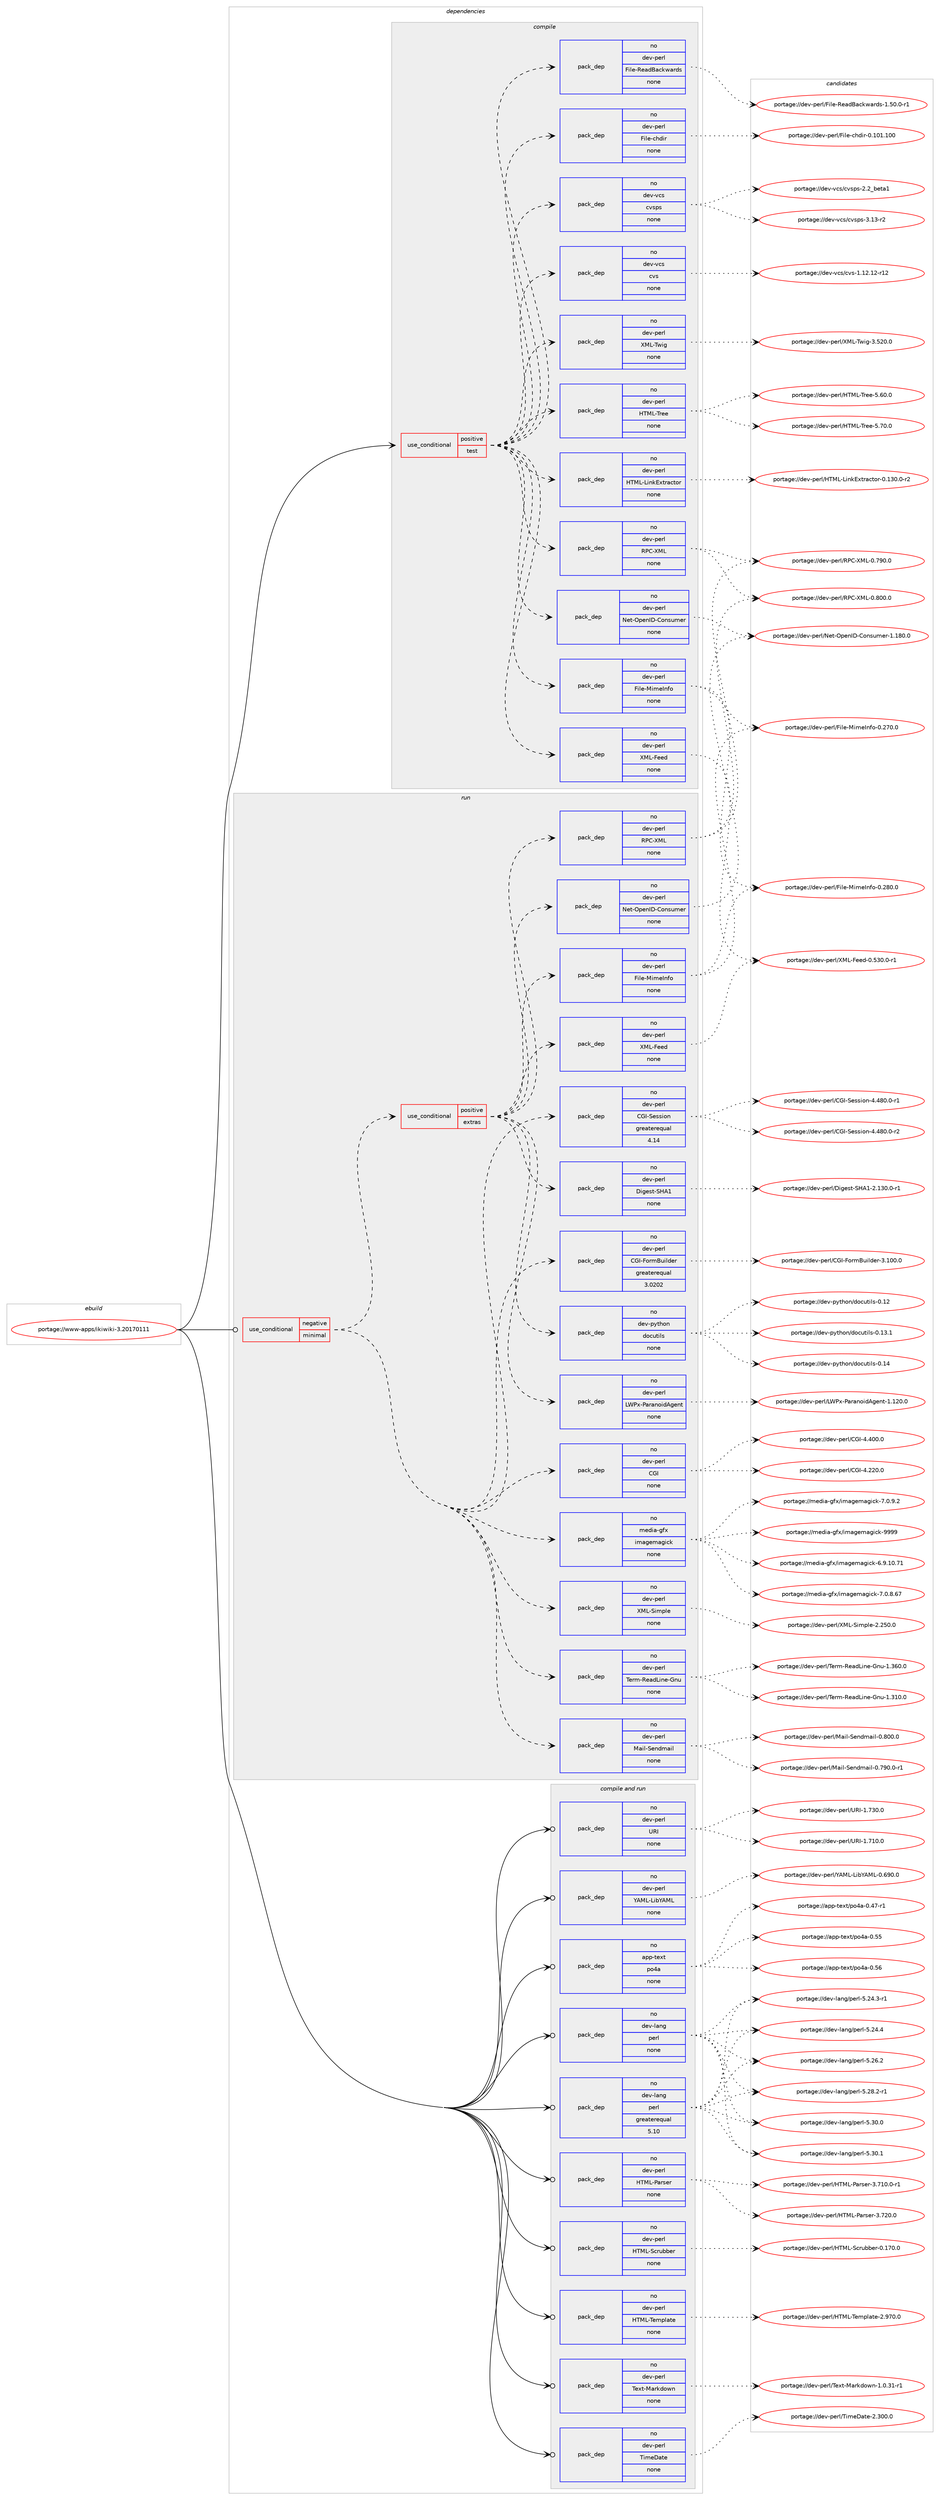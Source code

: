 digraph prolog {

# *************
# Graph options
# *************

newrank=true;
concentrate=true;
compound=true;
graph [rankdir=LR,fontname=Helvetica,fontsize=10,ranksep=1.5];#, ranksep=2.5, nodesep=0.2];
edge  [arrowhead=vee];
node  [fontname=Helvetica,fontsize=10];

# **********
# The ebuild
# **********

subgraph cluster_leftcol {
color=gray;
rank=same;
label=<<i>ebuild</i>>;
id [label="portage://www-apps/ikiwiki-3.20170111", color=red, width=4, href="../www-apps/ikiwiki-3.20170111.svg"];
}

# ****************
# The dependencies
# ****************

subgraph cluster_midcol {
color=gray;
label=<<i>dependencies</i>>;
subgraph cluster_compile {
fillcolor="#eeeeee";
style=filled;
label=<<i>compile</i>>;
subgraph cond105340 {
dependency437653 [label=<<TABLE BORDER="0" CELLBORDER="1" CELLSPACING="0" CELLPADDING="4"><TR><TD ROWSPAN="3" CELLPADDING="10">use_conditional</TD></TR><TR><TD>positive</TD></TR><TR><TD>test</TD></TR></TABLE>>, shape=none, color=red];
subgraph pack324541 {
dependency437654 [label=<<TABLE BORDER="0" CELLBORDER="1" CELLSPACING="0" CELLPADDING="4" WIDTH="220"><TR><TD ROWSPAN="6" CELLPADDING="30">pack_dep</TD></TR><TR><TD WIDTH="110">no</TD></TR><TR><TD>dev-perl</TD></TR><TR><TD>File-chdir</TD></TR><TR><TD>none</TD></TR><TR><TD></TD></TR></TABLE>>, shape=none, color=blue];
}
dependency437653:e -> dependency437654:w [weight=20,style="dashed",arrowhead="vee"];
subgraph pack324542 {
dependency437655 [label=<<TABLE BORDER="0" CELLBORDER="1" CELLSPACING="0" CELLPADDING="4" WIDTH="220"><TR><TD ROWSPAN="6" CELLPADDING="30">pack_dep</TD></TR><TR><TD WIDTH="110">no</TD></TR><TR><TD>dev-perl</TD></TR><TR><TD>File-ReadBackwards</TD></TR><TR><TD>none</TD></TR><TR><TD></TD></TR></TABLE>>, shape=none, color=blue];
}
dependency437653:e -> dependency437655:w [weight=20,style="dashed",arrowhead="vee"];
subgraph pack324543 {
dependency437656 [label=<<TABLE BORDER="0" CELLBORDER="1" CELLSPACING="0" CELLPADDING="4" WIDTH="220"><TR><TD ROWSPAN="6" CELLPADDING="30">pack_dep</TD></TR><TR><TD WIDTH="110">no</TD></TR><TR><TD>dev-perl</TD></TR><TR><TD>File-MimeInfo</TD></TR><TR><TD>none</TD></TR><TR><TD></TD></TR></TABLE>>, shape=none, color=blue];
}
dependency437653:e -> dependency437656:w [weight=20,style="dashed",arrowhead="vee"];
subgraph pack324544 {
dependency437657 [label=<<TABLE BORDER="0" CELLBORDER="1" CELLSPACING="0" CELLPADDING="4" WIDTH="220"><TR><TD ROWSPAN="6" CELLPADDING="30">pack_dep</TD></TR><TR><TD WIDTH="110">no</TD></TR><TR><TD>dev-perl</TD></TR><TR><TD>HTML-LinkExtractor</TD></TR><TR><TD>none</TD></TR><TR><TD></TD></TR></TABLE>>, shape=none, color=blue];
}
dependency437653:e -> dependency437657:w [weight=20,style="dashed",arrowhead="vee"];
subgraph pack324545 {
dependency437658 [label=<<TABLE BORDER="0" CELLBORDER="1" CELLSPACING="0" CELLPADDING="4" WIDTH="220"><TR><TD ROWSPAN="6" CELLPADDING="30">pack_dep</TD></TR><TR><TD WIDTH="110">no</TD></TR><TR><TD>dev-perl</TD></TR><TR><TD>HTML-Tree</TD></TR><TR><TD>none</TD></TR><TR><TD></TD></TR></TABLE>>, shape=none, color=blue];
}
dependency437653:e -> dependency437658:w [weight=20,style="dashed",arrowhead="vee"];
subgraph pack324546 {
dependency437659 [label=<<TABLE BORDER="0" CELLBORDER="1" CELLSPACING="0" CELLPADDING="4" WIDTH="220"><TR><TD ROWSPAN="6" CELLPADDING="30">pack_dep</TD></TR><TR><TD WIDTH="110">no</TD></TR><TR><TD>dev-perl</TD></TR><TR><TD>Net-OpenID-Consumer</TD></TR><TR><TD>none</TD></TR><TR><TD></TD></TR></TABLE>>, shape=none, color=blue];
}
dependency437653:e -> dependency437659:w [weight=20,style="dashed",arrowhead="vee"];
subgraph pack324547 {
dependency437660 [label=<<TABLE BORDER="0" CELLBORDER="1" CELLSPACING="0" CELLPADDING="4" WIDTH="220"><TR><TD ROWSPAN="6" CELLPADDING="30">pack_dep</TD></TR><TR><TD WIDTH="110">no</TD></TR><TR><TD>dev-perl</TD></TR><TR><TD>RPC-XML</TD></TR><TR><TD>none</TD></TR><TR><TD></TD></TR></TABLE>>, shape=none, color=blue];
}
dependency437653:e -> dependency437660:w [weight=20,style="dashed",arrowhead="vee"];
subgraph pack324548 {
dependency437661 [label=<<TABLE BORDER="0" CELLBORDER="1" CELLSPACING="0" CELLPADDING="4" WIDTH="220"><TR><TD ROWSPAN="6" CELLPADDING="30">pack_dep</TD></TR><TR><TD WIDTH="110">no</TD></TR><TR><TD>dev-perl</TD></TR><TR><TD>XML-Feed</TD></TR><TR><TD>none</TD></TR><TR><TD></TD></TR></TABLE>>, shape=none, color=blue];
}
dependency437653:e -> dependency437661:w [weight=20,style="dashed",arrowhead="vee"];
subgraph pack324549 {
dependency437662 [label=<<TABLE BORDER="0" CELLBORDER="1" CELLSPACING="0" CELLPADDING="4" WIDTH="220"><TR><TD ROWSPAN="6" CELLPADDING="30">pack_dep</TD></TR><TR><TD WIDTH="110">no</TD></TR><TR><TD>dev-perl</TD></TR><TR><TD>XML-Twig</TD></TR><TR><TD>none</TD></TR><TR><TD></TD></TR></TABLE>>, shape=none, color=blue];
}
dependency437653:e -> dependency437662:w [weight=20,style="dashed",arrowhead="vee"];
subgraph pack324550 {
dependency437663 [label=<<TABLE BORDER="0" CELLBORDER="1" CELLSPACING="0" CELLPADDING="4" WIDTH="220"><TR><TD ROWSPAN="6" CELLPADDING="30">pack_dep</TD></TR><TR><TD WIDTH="110">no</TD></TR><TR><TD>dev-vcs</TD></TR><TR><TD>cvs</TD></TR><TR><TD>none</TD></TR><TR><TD></TD></TR></TABLE>>, shape=none, color=blue];
}
dependency437653:e -> dependency437663:w [weight=20,style="dashed",arrowhead="vee"];
subgraph pack324551 {
dependency437664 [label=<<TABLE BORDER="0" CELLBORDER="1" CELLSPACING="0" CELLPADDING="4" WIDTH="220"><TR><TD ROWSPAN="6" CELLPADDING="30">pack_dep</TD></TR><TR><TD WIDTH="110">no</TD></TR><TR><TD>dev-vcs</TD></TR><TR><TD>cvsps</TD></TR><TR><TD>none</TD></TR><TR><TD></TD></TR></TABLE>>, shape=none, color=blue];
}
dependency437653:e -> dependency437664:w [weight=20,style="dashed",arrowhead="vee"];
}
id:e -> dependency437653:w [weight=20,style="solid",arrowhead="vee"];
}
subgraph cluster_compileandrun {
fillcolor="#eeeeee";
style=filled;
label=<<i>compile and run</i>>;
subgraph pack324552 {
dependency437665 [label=<<TABLE BORDER="0" CELLBORDER="1" CELLSPACING="0" CELLPADDING="4" WIDTH="220"><TR><TD ROWSPAN="6" CELLPADDING="30">pack_dep</TD></TR><TR><TD WIDTH="110">no</TD></TR><TR><TD>app-text</TD></TR><TR><TD>po4a</TD></TR><TR><TD>none</TD></TR><TR><TD></TD></TR></TABLE>>, shape=none, color=blue];
}
id:e -> dependency437665:w [weight=20,style="solid",arrowhead="odotvee"];
subgraph pack324553 {
dependency437666 [label=<<TABLE BORDER="0" CELLBORDER="1" CELLSPACING="0" CELLPADDING="4" WIDTH="220"><TR><TD ROWSPAN="6" CELLPADDING="30">pack_dep</TD></TR><TR><TD WIDTH="110">no</TD></TR><TR><TD>dev-lang</TD></TR><TR><TD>perl</TD></TR><TR><TD>greaterequal</TD></TR><TR><TD>5.10</TD></TR></TABLE>>, shape=none, color=blue];
}
id:e -> dependency437666:w [weight=20,style="solid",arrowhead="odotvee"];
subgraph pack324554 {
dependency437667 [label=<<TABLE BORDER="0" CELLBORDER="1" CELLSPACING="0" CELLPADDING="4" WIDTH="220"><TR><TD ROWSPAN="6" CELLPADDING="30">pack_dep</TD></TR><TR><TD WIDTH="110">no</TD></TR><TR><TD>dev-lang</TD></TR><TR><TD>perl</TD></TR><TR><TD>none</TD></TR><TR><TD></TD></TR></TABLE>>, shape=none, color=blue];
}
id:e -> dependency437667:w [weight=20,style="solid",arrowhead="odotvee"];
subgraph pack324555 {
dependency437668 [label=<<TABLE BORDER="0" CELLBORDER="1" CELLSPACING="0" CELLPADDING="4" WIDTH="220"><TR><TD ROWSPAN="6" CELLPADDING="30">pack_dep</TD></TR><TR><TD WIDTH="110">no</TD></TR><TR><TD>dev-perl</TD></TR><TR><TD>HTML-Parser</TD></TR><TR><TD>none</TD></TR><TR><TD></TD></TR></TABLE>>, shape=none, color=blue];
}
id:e -> dependency437668:w [weight=20,style="solid",arrowhead="odotvee"];
subgraph pack324556 {
dependency437669 [label=<<TABLE BORDER="0" CELLBORDER="1" CELLSPACING="0" CELLPADDING="4" WIDTH="220"><TR><TD ROWSPAN="6" CELLPADDING="30">pack_dep</TD></TR><TR><TD WIDTH="110">no</TD></TR><TR><TD>dev-perl</TD></TR><TR><TD>HTML-Scrubber</TD></TR><TR><TD>none</TD></TR><TR><TD></TD></TR></TABLE>>, shape=none, color=blue];
}
id:e -> dependency437669:w [weight=20,style="solid",arrowhead="odotvee"];
subgraph pack324557 {
dependency437670 [label=<<TABLE BORDER="0" CELLBORDER="1" CELLSPACING="0" CELLPADDING="4" WIDTH="220"><TR><TD ROWSPAN="6" CELLPADDING="30">pack_dep</TD></TR><TR><TD WIDTH="110">no</TD></TR><TR><TD>dev-perl</TD></TR><TR><TD>HTML-Template</TD></TR><TR><TD>none</TD></TR><TR><TD></TD></TR></TABLE>>, shape=none, color=blue];
}
id:e -> dependency437670:w [weight=20,style="solid",arrowhead="odotvee"];
subgraph pack324558 {
dependency437671 [label=<<TABLE BORDER="0" CELLBORDER="1" CELLSPACING="0" CELLPADDING="4" WIDTH="220"><TR><TD ROWSPAN="6" CELLPADDING="30">pack_dep</TD></TR><TR><TD WIDTH="110">no</TD></TR><TR><TD>dev-perl</TD></TR><TR><TD>Text-Markdown</TD></TR><TR><TD>none</TD></TR><TR><TD></TD></TR></TABLE>>, shape=none, color=blue];
}
id:e -> dependency437671:w [weight=20,style="solid",arrowhead="odotvee"];
subgraph pack324559 {
dependency437672 [label=<<TABLE BORDER="0" CELLBORDER="1" CELLSPACING="0" CELLPADDING="4" WIDTH="220"><TR><TD ROWSPAN="6" CELLPADDING="30">pack_dep</TD></TR><TR><TD WIDTH="110">no</TD></TR><TR><TD>dev-perl</TD></TR><TR><TD>TimeDate</TD></TR><TR><TD>none</TD></TR><TR><TD></TD></TR></TABLE>>, shape=none, color=blue];
}
id:e -> dependency437672:w [weight=20,style="solid",arrowhead="odotvee"];
subgraph pack324560 {
dependency437673 [label=<<TABLE BORDER="0" CELLBORDER="1" CELLSPACING="0" CELLPADDING="4" WIDTH="220"><TR><TD ROWSPAN="6" CELLPADDING="30">pack_dep</TD></TR><TR><TD WIDTH="110">no</TD></TR><TR><TD>dev-perl</TD></TR><TR><TD>URI</TD></TR><TR><TD>none</TD></TR><TR><TD></TD></TR></TABLE>>, shape=none, color=blue];
}
id:e -> dependency437673:w [weight=20,style="solid",arrowhead="odotvee"];
subgraph pack324561 {
dependency437674 [label=<<TABLE BORDER="0" CELLBORDER="1" CELLSPACING="0" CELLPADDING="4" WIDTH="220"><TR><TD ROWSPAN="6" CELLPADDING="30">pack_dep</TD></TR><TR><TD WIDTH="110">no</TD></TR><TR><TD>dev-perl</TD></TR><TR><TD>YAML-LibYAML</TD></TR><TR><TD>none</TD></TR><TR><TD></TD></TR></TABLE>>, shape=none, color=blue];
}
id:e -> dependency437674:w [weight=20,style="solid",arrowhead="odotvee"];
}
subgraph cluster_run {
fillcolor="#eeeeee";
style=filled;
label=<<i>run</i>>;
subgraph cond105341 {
dependency437675 [label=<<TABLE BORDER="0" CELLBORDER="1" CELLSPACING="0" CELLPADDING="4"><TR><TD ROWSPAN="3" CELLPADDING="10">use_conditional</TD></TR><TR><TD>negative</TD></TR><TR><TD>minimal</TD></TR></TABLE>>, shape=none, color=red];
subgraph pack324562 {
dependency437676 [label=<<TABLE BORDER="0" CELLBORDER="1" CELLSPACING="0" CELLPADDING="4" WIDTH="220"><TR><TD ROWSPAN="6" CELLPADDING="30">pack_dep</TD></TR><TR><TD WIDTH="110">no</TD></TR><TR><TD>dev-perl</TD></TR><TR><TD>CGI</TD></TR><TR><TD>none</TD></TR><TR><TD></TD></TR></TABLE>>, shape=none, color=blue];
}
dependency437675:e -> dependency437676:w [weight=20,style="dashed",arrowhead="vee"];
subgraph pack324563 {
dependency437677 [label=<<TABLE BORDER="0" CELLBORDER="1" CELLSPACING="0" CELLPADDING="4" WIDTH="220"><TR><TD ROWSPAN="6" CELLPADDING="30">pack_dep</TD></TR><TR><TD WIDTH="110">no</TD></TR><TR><TD>dev-perl</TD></TR><TR><TD>CGI-FormBuilder</TD></TR><TR><TD>greaterequal</TD></TR><TR><TD>3.0202</TD></TR></TABLE>>, shape=none, color=blue];
}
dependency437675:e -> dependency437677:w [weight=20,style="dashed",arrowhead="vee"];
subgraph pack324564 {
dependency437678 [label=<<TABLE BORDER="0" CELLBORDER="1" CELLSPACING="0" CELLPADDING="4" WIDTH="220"><TR><TD ROWSPAN="6" CELLPADDING="30">pack_dep</TD></TR><TR><TD WIDTH="110">no</TD></TR><TR><TD>dev-perl</TD></TR><TR><TD>CGI-Session</TD></TR><TR><TD>greaterequal</TD></TR><TR><TD>4.14</TD></TR></TABLE>>, shape=none, color=blue];
}
dependency437675:e -> dependency437678:w [weight=20,style="dashed",arrowhead="vee"];
subgraph pack324565 {
dependency437679 [label=<<TABLE BORDER="0" CELLBORDER="1" CELLSPACING="0" CELLPADDING="4" WIDTH="220"><TR><TD ROWSPAN="6" CELLPADDING="30">pack_dep</TD></TR><TR><TD WIDTH="110">no</TD></TR><TR><TD>dev-perl</TD></TR><TR><TD>Mail-Sendmail</TD></TR><TR><TD>none</TD></TR><TR><TD></TD></TR></TABLE>>, shape=none, color=blue];
}
dependency437675:e -> dependency437679:w [weight=20,style="dashed",arrowhead="vee"];
subgraph pack324566 {
dependency437680 [label=<<TABLE BORDER="0" CELLBORDER="1" CELLSPACING="0" CELLPADDING="4" WIDTH="220"><TR><TD ROWSPAN="6" CELLPADDING="30">pack_dep</TD></TR><TR><TD WIDTH="110">no</TD></TR><TR><TD>dev-perl</TD></TR><TR><TD>Term-ReadLine-Gnu</TD></TR><TR><TD>none</TD></TR><TR><TD></TD></TR></TABLE>>, shape=none, color=blue];
}
dependency437675:e -> dependency437680:w [weight=20,style="dashed",arrowhead="vee"];
subgraph pack324567 {
dependency437681 [label=<<TABLE BORDER="0" CELLBORDER="1" CELLSPACING="0" CELLPADDING="4" WIDTH="220"><TR><TD ROWSPAN="6" CELLPADDING="30">pack_dep</TD></TR><TR><TD WIDTH="110">no</TD></TR><TR><TD>dev-perl</TD></TR><TR><TD>XML-Simple</TD></TR><TR><TD>none</TD></TR><TR><TD></TD></TR></TABLE>>, shape=none, color=blue];
}
dependency437675:e -> dependency437681:w [weight=20,style="dashed",arrowhead="vee"];
subgraph pack324568 {
dependency437682 [label=<<TABLE BORDER="0" CELLBORDER="1" CELLSPACING="0" CELLPADDING="4" WIDTH="220"><TR><TD ROWSPAN="6" CELLPADDING="30">pack_dep</TD></TR><TR><TD WIDTH="110">no</TD></TR><TR><TD>media-gfx</TD></TR><TR><TD>imagemagick</TD></TR><TR><TD>none</TD></TR><TR><TD></TD></TR></TABLE>>, shape=none, color=blue];
}
dependency437675:e -> dependency437682:w [weight=20,style="dashed",arrowhead="vee"];
subgraph cond105342 {
dependency437683 [label=<<TABLE BORDER="0" CELLBORDER="1" CELLSPACING="0" CELLPADDING="4"><TR><TD ROWSPAN="3" CELLPADDING="10">use_conditional</TD></TR><TR><TD>positive</TD></TR><TR><TD>extras</TD></TR></TABLE>>, shape=none, color=red];
subgraph pack324569 {
dependency437684 [label=<<TABLE BORDER="0" CELLBORDER="1" CELLSPACING="0" CELLPADDING="4" WIDTH="220"><TR><TD ROWSPAN="6" CELLPADDING="30">pack_dep</TD></TR><TR><TD WIDTH="110">no</TD></TR><TR><TD>dev-python</TD></TR><TR><TD>docutils</TD></TR><TR><TD>none</TD></TR><TR><TD></TD></TR></TABLE>>, shape=none, color=blue];
}
dependency437683:e -> dependency437684:w [weight=20,style="dashed",arrowhead="vee"];
subgraph pack324570 {
dependency437685 [label=<<TABLE BORDER="0" CELLBORDER="1" CELLSPACING="0" CELLPADDING="4" WIDTH="220"><TR><TD ROWSPAN="6" CELLPADDING="30">pack_dep</TD></TR><TR><TD WIDTH="110">no</TD></TR><TR><TD>dev-perl</TD></TR><TR><TD>Digest-SHA1</TD></TR><TR><TD>none</TD></TR><TR><TD></TD></TR></TABLE>>, shape=none, color=blue];
}
dependency437683:e -> dependency437685:w [weight=20,style="dashed",arrowhead="vee"];
subgraph pack324571 {
dependency437686 [label=<<TABLE BORDER="0" CELLBORDER="1" CELLSPACING="0" CELLPADDING="4" WIDTH="220"><TR><TD ROWSPAN="6" CELLPADDING="30">pack_dep</TD></TR><TR><TD WIDTH="110">no</TD></TR><TR><TD>dev-perl</TD></TR><TR><TD>File-MimeInfo</TD></TR><TR><TD>none</TD></TR><TR><TD></TD></TR></TABLE>>, shape=none, color=blue];
}
dependency437683:e -> dependency437686:w [weight=20,style="dashed",arrowhead="vee"];
subgraph pack324572 {
dependency437687 [label=<<TABLE BORDER="0" CELLBORDER="1" CELLSPACING="0" CELLPADDING="4" WIDTH="220"><TR><TD ROWSPAN="6" CELLPADDING="30">pack_dep</TD></TR><TR><TD WIDTH="110">no</TD></TR><TR><TD>dev-perl</TD></TR><TR><TD>RPC-XML</TD></TR><TR><TD>none</TD></TR><TR><TD></TD></TR></TABLE>>, shape=none, color=blue];
}
dependency437683:e -> dependency437687:w [weight=20,style="dashed",arrowhead="vee"];
subgraph pack324573 {
dependency437688 [label=<<TABLE BORDER="0" CELLBORDER="1" CELLSPACING="0" CELLPADDING="4" WIDTH="220"><TR><TD ROWSPAN="6" CELLPADDING="30">pack_dep</TD></TR><TR><TD WIDTH="110">no</TD></TR><TR><TD>dev-perl</TD></TR><TR><TD>XML-Feed</TD></TR><TR><TD>none</TD></TR><TR><TD></TD></TR></TABLE>>, shape=none, color=blue];
}
dependency437683:e -> dependency437688:w [weight=20,style="dashed",arrowhead="vee"];
subgraph pack324574 {
dependency437689 [label=<<TABLE BORDER="0" CELLBORDER="1" CELLSPACING="0" CELLPADDING="4" WIDTH="220"><TR><TD ROWSPAN="6" CELLPADDING="30">pack_dep</TD></TR><TR><TD WIDTH="110">no</TD></TR><TR><TD>dev-perl</TD></TR><TR><TD>LWPx-ParanoidAgent</TD></TR><TR><TD>none</TD></TR><TR><TD></TD></TR></TABLE>>, shape=none, color=blue];
}
dependency437683:e -> dependency437689:w [weight=20,style="dashed",arrowhead="vee"];
subgraph pack324575 {
dependency437690 [label=<<TABLE BORDER="0" CELLBORDER="1" CELLSPACING="0" CELLPADDING="4" WIDTH="220"><TR><TD ROWSPAN="6" CELLPADDING="30">pack_dep</TD></TR><TR><TD WIDTH="110">no</TD></TR><TR><TD>dev-perl</TD></TR><TR><TD>Net-OpenID-Consumer</TD></TR><TR><TD>none</TD></TR><TR><TD></TD></TR></TABLE>>, shape=none, color=blue];
}
dependency437683:e -> dependency437690:w [weight=20,style="dashed",arrowhead="vee"];
}
dependency437675:e -> dependency437683:w [weight=20,style="dashed",arrowhead="vee"];
}
id:e -> dependency437675:w [weight=20,style="solid",arrowhead="odot"];
}
}

# **************
# The candidates
# **************

subgraph cluster_choices {
rank=same;
color=gray;
label=<<i>candidates</i>>;

subgraph choice324541 {
color=black;
nodesep=1;
choiceportage100101118451121011141084770105108101459910410010511445484649484946494848 [label="portage://dev-perl/File-chdir-0.101.100", color=red, width=4,href="../dev-perl/File-chdir-0.101.100.svg"];
dependency437654:e -> choiceportage100101118451121011141084770105108101459910410010511445484649484946494848:w [style=dotted,weight="100"];
}
subgraph choice324542 {
color=black;
nodesep=1;
choiceportage10010111845112101114108477010510810145821019710066979910711997114100115454946534846484511449 [label="portage://dev-perl/File-ReadBackwards-1.50.0-r1", color=red, width=4,href="../dev-perl/File-ReadBackwards-1.50.0-r1.svg"];
dependency437655:e -> choiceportage10010111845112101114108477010510810145821019710066979910711997114100115454946534846484511449:w [style=dotted,weight="100"];
}
subgraph choice324543 {
color=black;
nodesep=1;
choiceportage1001011184511210111410847701051081014577105109101731101021114548465055484648 [label="portage://dev-perl/File-MimeInfo-0.270.0", color=red, width=4,href="../dev-perl/File-MimeInfo-0.270.0.svg"];
choiceportage1001011184511210111410847701051081014577105109101731101021114548465056484648 [label="portage://dev-perl/File-MimeInfo-0.280.0", color=red, width=4,href="../dev-perl/File-MimeInfo-0.280.0.svg"];
dependency437656:e -> choiceportage1001011184511210111410847701051081014577105109101731101021114548465055484648:w [style=dotted,weight="100"];
dependency437656:e -> choiceportage1001011184511210111410847701051081014577105109101731101021114548465056484648:w [style=dotted,weight="100"];
}
subgraph choice324544 {
color=black;
nodesep=1;
choiceportage100101118451121011141084772847776457610511010769120116114979911611111445484649514846484511450 [label="portage://dev-perl/HTML-LinkExtractor-0.130.0-r2", color=red, width=4,href="../dev-perl/HTML-LinkExtractor-0.130.0-r2.svg"];
dependency437657:e -> choiceportage100101118451121011141084772847776457610511010769120116114979911611111445484649514846484511450:w [style=dotted,weight="100"];
}
subgraph choice324545 {
color=black;
nodesep=1;
choiceportage100101118451121011141084772847776458411410110145534654484648 [label="portage://dev-perl/HTML-Tree-5.60.0", color=red, width=4,href="../dev-perl/HTML-Tree-5.60.0.svg"];
choiceportage100101118451121011141084772847776458411410110145534655484648 [label="portage://dev-perl/HTML-Tree-5.70.0", color=red, width=4,href="../dev-perl/HTML-Tree-5.70.0.svg"];
dependency437658:e -> choiceportage100101118451121011141084772847776458411410110145534654484648:w [style=dotted,weight="100"];
dependency437658:e -> choiceportage100101118451121011141084772847776458411410110145534655484648:w [style=dotted,weight="100"];
}
subgraph choice324546 {
color=black;
nodesep=1;
choiceportage1001011184511210111410847781011164579112101110736845671111101151171091011144549464956484648 [label="portage://dev-perl/Net-OpenID-Consumer-1.180.0", color=red, width=4,href="../dev-perl/Net-OpenID-Consumer-1.180.0.svg"];
dependency437659:e -> choiceportage1001011184511210111410847781011164579112101110736845671111101151171091011144549464956484648:w [style=dotted,weight="100"];
}
subgraph choice324547 {
color=black;
nodesep=1;
choiceportage1001011184511210111410847828067458877764548465557484648 [label="portage://dev-perl/RPC-XML-0.790.0", color=red, width=4,href="../dev-perl/RPC-XML-0.790.0.svg"];
choiceportage1001011184511210111410847828067458877764548465648484648 [label="portage://dev-perl/RPC-XML-0.800.0", color=red, width=4,href="../dev-perl/RPC-XML-0.800.0.svg"];
dependency437660:e -> choiceportage1001011184511210111410847828067458877764548465557484648:w [style=dotted,weight="100"];
dependency437660:e -> choiceportage1001011184511210111410847828067458877764548465648484648:w [style=dotted,weight="100"];
}
subgraph choice324548 {
color=black;
nodesep=1;
choiceportage1001011184511210111410847887776457010110110045484653514846484511449 [label="portage://dev-perl/XML-Feed-0.530.0-r1", color=red, width=4,href="../dev-perl/XML-Feed-0.530.0-r1.svg"];
dependency437661:e -> choiceportage1001011184511210111410847887776457010110110045484653514846484511449:w [style=dotted,weight="100"];
}
subgraph choice324549 {
color=black;
nodesep=1;
choiceportage100101118451121011141084788777645841191051034551465350484648 [label="portage://dev-perl/XML-Twig-3.520.0", color=red, width=4,href="../dev-perl/XML-Twig-3.520.0.svg"];
dependency437662:e -> choiceportage100101118451121011141084788777645841191051034551465350484648:w [style=dotted,weight="100"];
}
subgraph choice324550 {
color=black;
nodesep=1;
choiceportage100101118451189911547991181154549464950464950451144950 [label="portage://dev-vcs/cvs-1.12.12-r12", color=red, width=4,href="../dev-vcs/cvs-1.12.12-r12.svg"];
dependency437663:e -> choiceportage100101118451189911547991181154549464950464950451144950:w [style=dotted,weight="100"];
}
subgraph choice324551 {
color=black;
nodesep=1;
choiceportage100101118451189911547991181151121154550465095981011169749 [label="portage://dev-vcs/cvsps-2.2_beta1", color=red, width=4,href="../dev-vcs/cvsps-2.2_beta1.svg"];
choiceportage1001011184511899115479911811511211545514649514511450 [label="portage://dev-vcs/cvsps-3.13-r2", color=red, width=4,href="../dev-vcs/cvsps-3.13-r2.svg"];
dependency437664:e -> choiceportage100101118451189911547991181151121154550465095981011169749:w [style=dotted,weight="100"];
dependency437664:e -> choiceportage1001011184511899115479911811511211545514649514511450:w [style=dotted,weight="100"];
}
subgraph choice324552 {
color=black;
nodesep=1;
choiceportage971121124511610112011647112111529745484652554511449 [label="portage://app-text/po4a-0.47-r1", color=red, width=4,href="../app-text/po4a-0.47-r1.svg"];
choiceportage97112112451161011201164711211152974548465353 [label="portage://app-text/po4a-0.55", color=red, width=4,href="../app-text/po4a-0.55.svg"];
choiceportage97112112451161011201164711211152974548465354 [label="portage://app-text/po4a-0.56", color=red, width=4,href="../app-text/po4a-0.56.svg"];
dependency437665:e -> choiceportage971121124511610112011647112111529745484652554511449:w [style=dotted,weight="100"];
dependency437665:e -> choiceportage97112112451161011201164711211152974548465353:w [style=dotted,weight="100"];
dependency437665:e -> choiceportage97112112451161011201164711211152974548465354:w [style=dotted,weight="100"];
}
subgraph choice324553 {
color=black;
nodesep=1;
choiceportage100101118451089711010347112101114108455346505246514511449 [label="portage://dev-lang/perl-5.24.3-r1", color=red, width=4,href="../dev-lang/perl-5.24.3-r1.svg"];
choiceportage10010111845108971101034711210111410845534650524652 [label="portage://dev-lang/perl-5.24.4", color=red, width=4,href="../dev-lang/perl-5.24.4.svg"];
choiceportage10010111845108971101034711210111410845534650544650 [label="portage://dev-lang/perl-5.26.2", color=red, width=4,href="../dev-lang/perl-5.26.2.svg"];
choiceportage100101118451089711010347112101114108455346505646504511449 [label="portage://dev-lang/perl-5.28.2-r1", color=red, width=4,href="../dev-lang/perl-5.28.2-r1.svg"];
choiceportage10010111845108971101034711210111410845534651484648 [label="portage://dev-lang/perl-5.30.0", color=red, width=4,href="../dev-lang/perl-5.30.0.svg"];
choiceportage10010111845108971101034711210111410845534651484649 [label="portage://dev-lang/perl-5.30.1", color=red, width=4,href="../dev-lang/perl-5.30.1.svg"];
dependency437666:e -> choiceportage100101118451089711010347112101114108455346505246514511449:w [style=dotted,weight="100"];
dependency437666:e -> choiceportage10010111845108971101034711210111410845534650524652:w [style=dotted,weight="100"];
dependency437666:e -> choiceportage10010111845108971101034711210111410845534650544650:w [style=dotted,weight="100"];
dependency437666:e -> choiceportage100101118451089711010347112101114108455346505646504511449:w [style=dotted,weight="100"];
dependency437666:e -> choiceportage10010111845108971101034711210111410845534651484648:w [style=dotted,weight="100"];
dependency437666:e -> choiceportage10010111845108971101034711210111410845534651484649:w [style=dotted,weight="100"];
}
subgraph choice324554 {
color=black;
nodesep=1;
choiceportage100101118451089711010347112101114108455346505246514511449 [label="portage://dev-lang/perl-5.24.3-r1", color=red, width=4,href="../dev-lang/perl-5.24.3-r1.svg"];
choiceportage10010111845108971101034711210111410845534650524652 [label="portage://dev-lang/perl-5.24.4", color=red, width=4,href="../dev-lang/perl-5.24.4.svg"];
choiceportage10010111845108971101034711210111410845534650544650 [label="portage://dev-lang/perl-5.26.2", color=red, width=4,href="../dev-lang/perl-5.26.2.svg"];
choiceportage100101118451089711010347112101114108455346505646504511449 [label="portage://dev-lang/perl-5.28.2-r1", color=red, width=4,href="../dev-lang/perl-5.28.2-r1.svg"];
choiceportage10010111845108971101034711210111410845534651484648 [label="portage://dev-lang/perl-5.30.0", color=red, width=4,href="../dev-lang/perl-5.30.0.svg"];
choiceportage10010111845108971101034711210111410845534651484649 [label="portage://dev-lang/perl-5.30.1", color=red, width=4,href="../dev-lang/perl-5.30.1.svg"];
dependency437667:e -> choiceportage100101118451089711010347112101114108455346505246514511449:w [style=dotted,weight="100"];
dependency437667:e -> choiceportage10010111845108971101034711210111410845534650524652:w [style=dotted,weight="100"];
dependency437667:e -> choiceportage10010111845108971101034711210111410845534650544650:w [style=dotted,weight="100"];
dependency437667:e -> choiceportage100101118451089711010347112101114108455346505646504511449:w [style=dotted,weight="100"];
dependency437667:e -> choiceportage10010111845108971101034711210111410845534651484648:w [style=dotted,weight="100"];
dependency437667:e -> choiceportage10010111845108971101034711210111410845534651484649:w [style=dotted,weight="100"];
}
subgraph choice324555 {
color=black;
nodesep=1;
choiceportage10010111845112101114108477284777645809711411510111445514655494846484511449 [label="portage://dev-perl/HTML-Parser-3.710.0-r1", color=red, width=4,href="../dev-perl/HTML-Parser-3.710.0-r1.svg"];
choiceportage1001011184511210111410847728477764580971141151011144551465550484648 [label="portage://dev-perl/HTML-Parser-3.720.0", color=red, width=4,href="../dev-perl/HTML-Parser-3.720.0.svg"];
dependency437668:e -> choiceportage10010111845112101114108477284777645809711411510111445514655494846484511449:w [style=dotted,weight="100"];
dependency437668:e -> choiceportage1001011184511210111410847728477764580971141151011144551465550484648:w [style=dotted,weight="100"];
}
subgraph choice324556 {
color=black;
nodesep=1;
choiceportage10010111845112101114108477284777645839911411798981011144548464955484648 [label="portage://dev-perl/HTML-Scrubber-0.170.0", color=red, width=4,href="../dev-perl/HTML-Scrubber-0.170.0.svg"];
dependency437669:e -> choiceportage10010111845112101114108477284777645839911411798981011144548464955484648:w [style=dotted,weight="100"];
}
subgraph choice324557 {
color=black;
nodesep=1;
choiceportage1001011184511210111410847728477764584101109112108971161014550465755484648 [label="portage://dev-perl/HTML-Template-2.970.0", color=red, width=4,href="../dev-perl/HTML-Template-2.970.0.svg"];
dependency437670:e -> choiceportage1001011184511210111410847728477764584101109112108971161014550465755484648:w [style=dotted,weight="100"];
}
subgraph choice324558 {
color=black;
nodesep=1;
choiceportage100101118451121011141084784101120116457797114107100111119110454946484651494511449 [label="portage://dev-perl/Text-Markdown-1.0.31-r1", color=red, width=4,href="../dev-perl/Text-Markdown-1.0.31-r1.svg"];
dependency437671:e -> choiceportage100101118451121011141084784101120116457797114107100111119110454946484651494511449:w [style=dotted,weight="100"];
}
subgraph choice324559 {
color=black;
nodesep=1;
choiceportage10010111845112101114108478410510910168971161014550465148484648 [label="portage://dev-perl/TimeDate-2.300.0", color=red, width=4,href="../dev-perl/TimeDate-2.300.0.svg"];
dependency437672:e -> choiceportage10010111845112101114108478410510910168971161014550465148484648:w [style=dotted,weight="100"];
}
subgraph choice324560 {
color=black;
nodesep=1;
choiceportage10010111845112101114108478582734549465549484648 [label="portage://dev-perl/URI-1.710.0", color=red, width=4,href="../dev-perl/URI-1.710.0.svg"];
choiceportage10010111845112101114108478582734549465551484648 [label="portage://dev-perl/URI-1.730.0", color=red, width=4,href="../dev-perl/URI-1.730.0.svg"];
dependency437673:e -> choiceportage10010111845112101114108478582734549465549484648:w [style=dotted,weight="100"];
dependency437673:e -> choiceportage10010111845112101114108478582734549465551484648:w [style=dotted,weight="100"];
}
subgraph choice324561 {
color=black;
nodesep=1;
choiceportage100101118451121011141084789657776457610598896577764548465457484648 [label="portage://dev-perl/YAML-LibYAML-0.690.0", color=red, width=4,href="../dev-perl/YAML-LibYAML-0.690.0.svg"];
dependency437674:e -> choiceportage100101118451121011141084789657776457610598896577764548465457484648:w [style=dotted,weight="100"];
}
subgraph choice324562 {
color=black;
nodesep=1;
choiceportage10010111845112101114108476771734552465050484648 [label="portage://dev-perl/CGI-4.220.0", color=red, width=4,href="../dev-perl/CGI-4.220.0.svg"];
choiceportage10010111845112101114108476771734552465248484648 [label="portage://dev-perl/CGI-4.400.0", color=red, width=4,href="../dev-perl/CGI-4.400.0.svg"];
dependency437676:e -> choiceportage10010111845112101114108476771734552465050484648:w [style=dotted,weight="100"];
dependency437676:e -> choiceportage10010111845112101114108476771734552465248484648:w [style=dotted,weight="100"];
}
subgraph choice324563 {
color=black;
nodesep=1;
choiceportage10010111845112101114108476771734570111114109661171051081001011144551464948484648 [label="portage://dev-perl/CGI-FormBuilder-3.100.0", color=red, width=4,href="../dev-perl/CGI-FormBuilder-3.100.0.svg"];
dependency437677:e -> choiceportage10010111845112101114108476771734570111114109661171051081001011144551464948484648:w [style=dotted,weight="100"];
}
subgraph choice324564 {
color=black;
nodesep=1;
choiceportage1001011184511210111410847677173458310111511510511111045524652564846484511449 [label="portage://dev-perl/CGI-Session-4.480.0-r1", color=red, width=4,href="../dev-perl/CGI-Session-4.480.0-r1.svg"];
choiceportage1001011184511210111410847677173458310111511510511111045524652564846484511450 [label="portage://dev-perl/CGI-Session-4.480.0-r2", color=red, width=4,href="../dev-perl/CGI-Session-4.480.0-r2.svg"];
dependency437678:e -> choiceportage1001011184511210111410847677173458310111511510511111045524652564846484511449:w [style=dotted,weight="100"];
dependency437678:e -> choiceportage1001011184511210111410847677173458310111511510511111045524652564846484511450:w [style=dotted,weight="100"];
}
subgraph choice324565 {
color=black;
nodesep=1;
choiceportage1001011184511210111410847779710510845831011101001099710510845484655574846484511449 [label="portage://dev-perl/Mail-Sendmail-0.790.0-r1", color=red, width=4,href="../dev-perl/Mail-Sendmail-0.790.0-r1.svg"];
choiceportage100101118451121011141084777971051084583101110100109971051084548465648484648 [label="portage://dev-perl/Mail-Sendmail-0.800.0", color=red, width=4,href="../dev-perl/Mail-Sendmail-0.800.0.svg"];
dependency437679:e -> choiceportage1001011184511210111410847779710510845831011101001099710510845484655574846484511449:w [style=dotted,weight="100"];
dependency437679:e -> choiceportage100101118451121011141084777971051084583101110100109971051084548465648484648:w [style=dotted,weight="100"];
}
subgraph choice324566 {
color=black;
nodesep=1;
choiceportage1001011184511210111410847841011141094582101971007610511010145711101174549465149484648 [label="portage://dev-perl/Term-ReadLine-Gnu-1.310.0", color=red, width=4,href="../dev-perl/Term-ReadLine-Gnu-1.310.0.svg"];
choiceportage1001011184511210111410847841011141094582101971007610511010145711101174549465154484648 [label="portage://dev-perl/Term-ReadLine-Gnu-1.360.0", color=red, width=4,href="../dev-perl/Term-ReadLine-Gnu-1.360.0.svg"];
dependency437680:e -> choiceportage1001011184511210111410847841011141094582101971007610511010145711101174549465149484648:w [style=dotted,weight="100"];
dependency437680:e -> choiceportage1001011184511210111410847841011141094582101971007610511010145711101174549465154484648:w [style=dotted,weight="100"];
}
subgraph choice324567 {
color=black;
nodesep=1;
choiceportage100101118451121011141084788777645831051091121081014550465053484648 [label="portage://dev-perl/XML-Simple-2.250.0", color=red, width=4,href="../dev-perl/XML-Simple-2.250.0.svg"];
dependency437681:e -> choiceportage100101118451121011141084788777645831051091121081014550465053484648:w [style=dotted,weight="100"];
}
subgraph choice324568 {
color=black;
nodesep=1;
choiceportage10910110010597451031021204710510997103101109971031059910745544657464948465549 [label="portage://media-gfx/imagemagick-6.9.10.71", color=red, width=4,href="../media-gfx/imagemagick-6.9.10.71.svg"];
choiceportage109101100105974510310212047105109971031011099710310599107455546484656465455 [label="portage://media-gfx/imagemagick-7.0.8.67", color=red, width=4,href="../media-gfx/imagemagick-7.0.8.67.svg"];
choiceportage1091011001059745103102120471051099710310110997103105991074555464846574650 [label="portage://media-gfx/imagemagick-7.0.9.2", color=red, width=4,href="../media-gfx/imagemagick-7.0.9.2.svg"];
choiceportage1091011001059745103102120471051099710310110997103105991074557575757 [label="portage://media-gfx/imagemagick-9999", color=red, width=4,href="../media-gfx/imagemagick-9999.svg"];
dependency437682:e -> choiceportage10910110010597451031021204710510997103101109971031059910745544657464948465549:w [style=dotted,weight="100"];
dependency437682:e -> choiceportage109101100105974510310212047105109971031011099710310599107455546484656465455:w [style=dotted,weight="100"];
dependency437682:e -> choiceportage1091011001059745103102120471051099710310110997103105991074555464846574650:w [style=dotted,weight="100"];
dependency437682:e -> choiceportage1091011001059745103102120471051099710310110997103105991074557575757:w [style=dotted,weight="100"];
}
subgraph choice324569 {
color=black;
nodesep=1;
choiceportage1001011184511212111610411111047100111991171161051081154548464950 [label="portage://dev-python/docutils-0.12", color=red, width=4,href="../dev-python/docutils-0.12.svg"];
choiceportage10010111845112121116104111110471001119911711610510811545484649514649 [label="portage://dev-python/docutils-0.13.1", color=red, width=4,href="../dev-python/docutils-0.13.1.svg"];
choiceportage1001011184511212111610411111047100111991171161051081154548464952 [label="portage://dev-python/docutils-0.14", color=red, width=4,href="../dev-python/docutils-0.14.svg"];
dependency437684:e -> choiceportage1001011184511212111610411111047100111991171161051081154548464950:w [style=dotted,weight="100"];
dependency437684:e -> choiceportage10010111845112121116104111110471001119911711610510811545484649514649:w [style=dotted,weight="100"];
dependency437684:e -> choiceportage1001011184511212111610411111047100111991171161051081154548464952:w [style=dotted,weight="100"];
}
subgraph choice324570 {
color=black;
nodesep=1;
choiceportage100101118451121011141084768105103101115116458372654945504649514846484511449 [label="portage://dev-perl/Digest-SHA1-2.130.0-r1", color=red, width=4,href="../dev-perl/Digest-SHA1-2.130.0-r1.svg"];
dependency437685:e -> choiceportage100101118451121011141084768105103101115116458372654945504649514846484511449:w [style=dotted,weight="100"];
}
subgraph choice324571 {
color=black;
nodesep=1;
choiceportage1001011184511210111410847701051081014577105109101731101021114548465055484648 [label="portage://dev-perl/File-MimeInfo-0.270.0", color=red, width=4,href="../dev-perl/File-MimeInfo-0.270.0.svg"];
choiceportage1001011184511210111410847701051081014577105109101731101021114548465056484648 [label="portage://dev-perl/File-MimeInfo-0.280.0", color=red, width=4,href="../dev-perl/File-MimeInfo-0.280.0.svg"];
dependency437686:e -> choiceportage1001011184511210111410847701051081014577105109101731101021114548465055484648:w [style=dotted,weight="100"];
dependency437686:e -> choiceportage1001011184511210111410847701051081014577105109101731101021114548465056484648:w [style=dotted,weight="100"];
}
subgraph choice324572 {
color=black;
nodesep=1;
choiceportage1001011184511210111410847828067458877764548465557484648 [label="portage://dev-perl/RPC-XML-0.790.0", color=red, width=4,href="../dev-perl/RPC-XML-0.790.0.svg"];
choiceportage1001011184511210111410847828067458877764548465648484648 [label="portage://dev-perl/RPC-XML-0.800.0", color=red, width=4,href="../dev-perl/RPC-XML-0.800.0.svg"];
dependency437687:e -> choiceportage1001011184511210111410847828067458877764548465557484648:w [style=dotted,weight="100"];
dependency437687:e -> choiceportage1001011184511210111410847828067458877764548465648484648:w [style=dotted,weight="100"];
}
subgraph choice324573 {
color=black;
nodesep=1;
choiceportage1001011184511210111410847887776457010110110045484653514846484511449 [label="portage://dev-perl/XML-Feed-0.530.0-r1", color=red, width=4,href="../dev-perl/XML-Feed-0.530.0-r1.svg"];
dependency437688:e -> choiceportage1001011184511210111410847887776457010110110045484653514846484511449:w [style=dotted,weight="100"];
}
subgraph choice324574 {
color=black;
nodesep=1;
choiceportage100101118451121011141084776878012045809711497110111105100651031011101164549464950484648 [label="portage://dev-perl/LWPx-ParanoidAgent-1.120.0", color=red, width=4,href="../dev-perl/LWPx-ParanoidAgent-1.120.0.svg"];
dependency437689:e -> choiceportage100101118451121011141084776878012045809711497110111105100651031011101164549464950484648:w [style=dotted,weight="100"];
}
subgraph choice324575 {
color=black;
nodesep=1;
choiceportage1001011184511210111410847781011164579112101110736845671111101151171091011144549464956484648 [label="portage://dev-perl/Net-OpenID-Consumer-1.180.0", color=red, width=4,href="../dev-perl/Net-OpenID-Consumer-1.180.0.svg"];
dependency437690:e -> choiceportage1001011184511210111410847781011164579112101110736845671111101151171091011144549464956484648:w [style=dotted,weight="100"];
}
}

}
